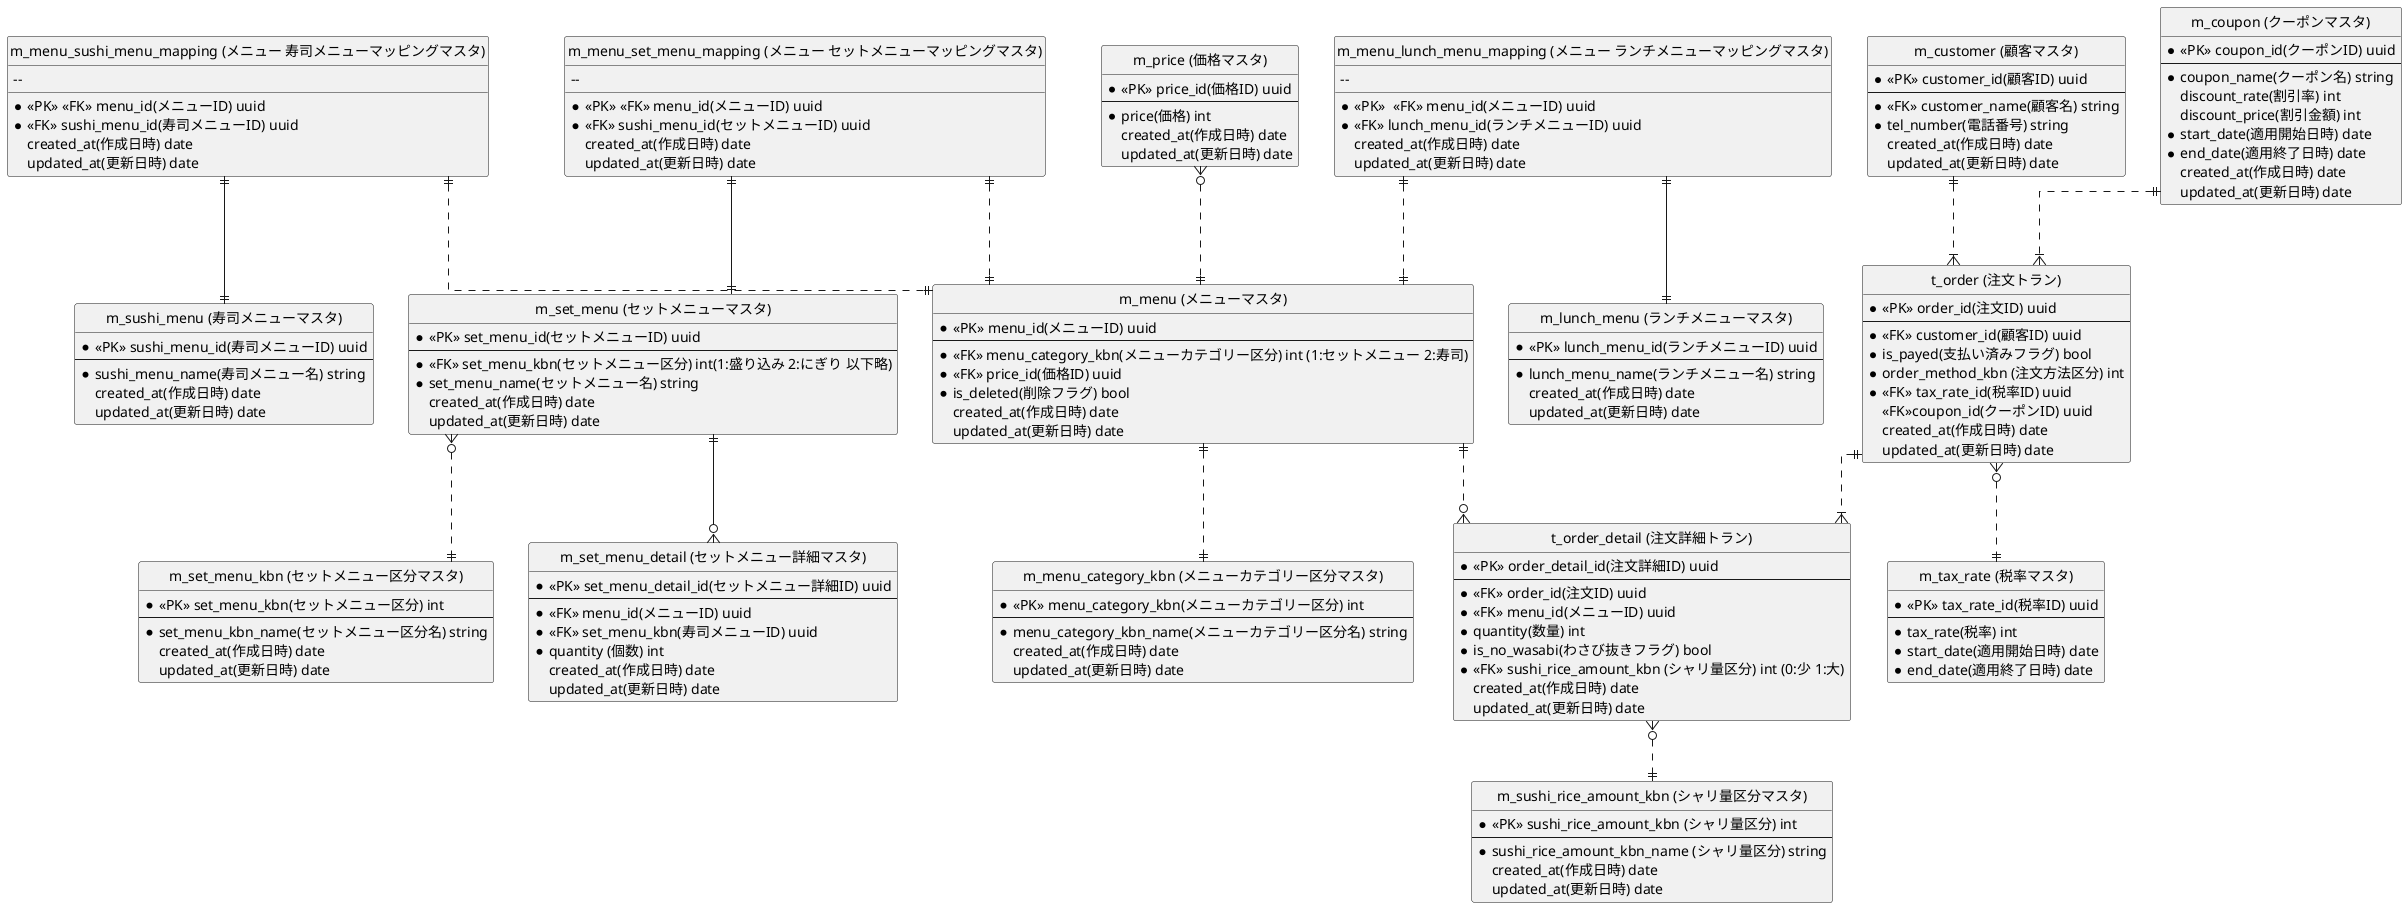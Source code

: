 @startuml test
hide circle
skinparam linetype ortho

entity "m_menu (メニューマスタ)" as m_menu {
     * <<PK>> menu_id(メニューID) uuid
     --
     * <<FK>> menu_category_kbn(メニューカテゴリー区分) int (1:セットメニュー 2:寿司)
     * <<FK>> price_id(価格ID) uuid
     * is_deleted(削除フラグ) bool
     created_at(作成日時) date
     updated_at(更新日時) date
 }

 entity "m_menu_category_kbn (メニューカテゴリー区分マスタ)" as m_menu_category_kbn {
     * <<PK>> menu_category_kbn(メニューカテゴリー区分) int
     --
     * menu_category_kbn_name(メニューカテゴリー区分名) string
     created_at(作成日時) date
     updated_at(更新日時) date
 }

 entity "m_set_menu (セットメニューマスタ)" as m_set_menu {
     * <<PK>> set_menu_id(セットメニューID) uuid
     --
     * <<FK>> set_menu_kbn(セットメニュー区分) int(1:盛り込み 2:にぎり 以下略)
     * set_menu_name(セットメニュー名) string
     created_at(作成日時) date
     updated_at(更新日時) date
 }

 entity "m_set_menu_detail (セットメニュー詳細マスタ)" as m_set_menu_detail {
     * <<PK>> set_menu_detail_id(セットメニュー詳細ID) uuid
     --
     * <<FK>> menu_id(メニューID) uuid
     * <<FK>> set_menu_kbn(寿司メニューID) uuid
     * quantity (個数) int
     created_at(作成日時) date
     updated_at(更新日時) date
 }

 entity "m_set_menu_kbn (セットメニュー区分マスタ)" as m_set_menu_kbn {
     * <<PK>> set_menu_kbn(セットメニュー区分) int
     --
     * set_menu_kbn_name(セットメニュー区分名) string
     created_at(作成日時) date
     updated_at(更新日時) date
 }

 entity "m_menu_sushi_menu_mapping (メニュー 寿司メニューマッピングマスタ)" as m_menu_sushi_menu_mapping {
     * <<PK>> <<FK>> menu_id(メニューID) uuid
     -- 
     * <<FK>> sushi_menu_id(寿司メニューID) uuid
     created_at(作成日時) date
     updated_at(更新日時) date
 }

 entity "m_menu_set_menu_mapping (メニュー セットメニューマッピングマスタ)" as m_menu_set_menu_mapping {
     * <<PK>> <<FK>> menu_id(メニューID) uuid
     -- 
     * <<FK>> sushi_menu_id(セットメニューID) uuid
     created_at(作成日時) date
     updated_at(更新日時) date
 }

 entity "m_menu_lunch_menu_mapping (メニュー ランチメニューマッピングマスタ)" as m_menu_lunch_menu_mapping {
     * <<PK>>  <<FK>> menu_id(メニューID) uuid
     -- 
     * <<FK>> lunch_menu_id(ランチメニューID) uuid
     created_at(作成日時) date
     updated_at(更新日時) date
 }

 entity "m_sushi_menu (寿司メニューマスタ)" as m_sushi_menu {
     * <<PK>> sushi_menu_id(寿司メニューID) uuid
     --
     * sushi_menu_name(寿司メニュー名) string
     created_at(作成日時) date
     updated_at(更新日時) date
 }

 entity "m_lunch_menu (ランチメニューマスタ)" as m_lunch_menu {
     * <<PK>> lunch_menu_id(ランチメニューID) uuid
     --
     * lunch_menu_name(ランチメニュー名) string
     created_at(作成日時) date
     updated_at(更新日時) date
 }

 entity "m_price (価格マスタ)" as m_price {
     * <<PK>> price_id(価格ID) uuid
     --
     * price(価格) int
     created_at(作成日時) date
     updated_at(更新日時) date
 }

entity "m_customer (顧客マスタ)" as m_customer {
     * <<PK>> customer_id(顧客ID) uuid
     --
     * <<FK>> customer_name(顧客名) string
     * tel_number(電話番号) string
     created_at(作成日時) date
     updated_at(更新日時) date
 }

entity "t_order (注文トラン)" as t_order {
     * <<PK>> order_id(注文ID) uuid
     --
     * <<FK>> customer_id(顧客ID) uuid
     * is_payed(支払い済みフラグ) bool
     * order_method_kbn (注文方法区分) int
     * <<FK>> tax_rate_id(税率ID) uuid
     <<FK>>coupon_id(クーポンID) uuid
     created_at(作成日時) date
     updated_at(更新日時) date
 }

 entity "m_coupon (クーポンマスタ)" as m_coupon {
     * <<PK>> coupon_id(クーポンID) uuid
     --
     * coupon_name(クーポン名) string
     discount_rate(割引率) int
     discount_price(割引金額) int
     * start_date(適用開始日時) date
     * end_date(適用終了日時) date
     created_at(作成日時) date
     updated_at(更新日時) date
 }

entity "t_order_detail (注文詳細トラン)" as t_order_detail {
     * <<PK>> order_detail_id(注文詳細ID) uuid
     --
     * <<FK>> order_id(注文ID) uuid
     * <<FK>> menu_id(メニューID) uuid
     * quantity(数量) int
     * is_no_wasabi(わさび抜きフラグ) bool
     * <<FK>> sushi_rice_amount_kbn (シャリ量区分) int (0:少 1:大)
     created_at(作成日時) date
     updated_at(更新日時) date
 }

entity "m_sushi_rice_amount_kbn (シャリ量区分マスタ)" as m_sushi_rice_amount_kbn {
     * <<PK>> sushi_rice_amount_kbn (シャリ量区分) int
     --
     * sushi_rice_amount_kbn_name (シャリ量区分) string
     created_at(作成日時) date
     updated_at(更新日時) date
 }

entity "m_tax_rate (税率マスタ)" as m_tax_rate {
     * <<PK>> tax_rate_id(税率ID) uuid
     --
     * tax_rate(税率) int
     * start_date(適用開始日時) date
     * end_date(適用終了日時) date
 }

 t_order ||..|{ t_order_detail
 m_customer ||..|{ t_order
 m_menu ||..|| m_menu_category_kbn
 m_menu_set_menu_mapping ||--|| m_set_menu
 m_menu_sushi_menu_mapping ||--|| m_sushi_menu
 m_menu_lunch_menu_mapping ||--|| m_lunch_menu
 m_menu ||..o{ t_order_detail
 m_set_menu }o..|| m_set_menu_kbn
 t_order }o..|| m_tax_rate 
 m_price }o..|| m_menu
 t_order_detail }o..|| m_sushi_rice_amount_kbn
 m_set_menu ||--o{ m_set_menu_detail
 m_menu_sushi_menu_mapping ||..|| m_menu
 m_menu_set_menu_mapping ||..|| m_menu
 m_menu_lunch_menu_mapping ||..||m_menu
 m_coupon ||..|{ t_order



@enduml